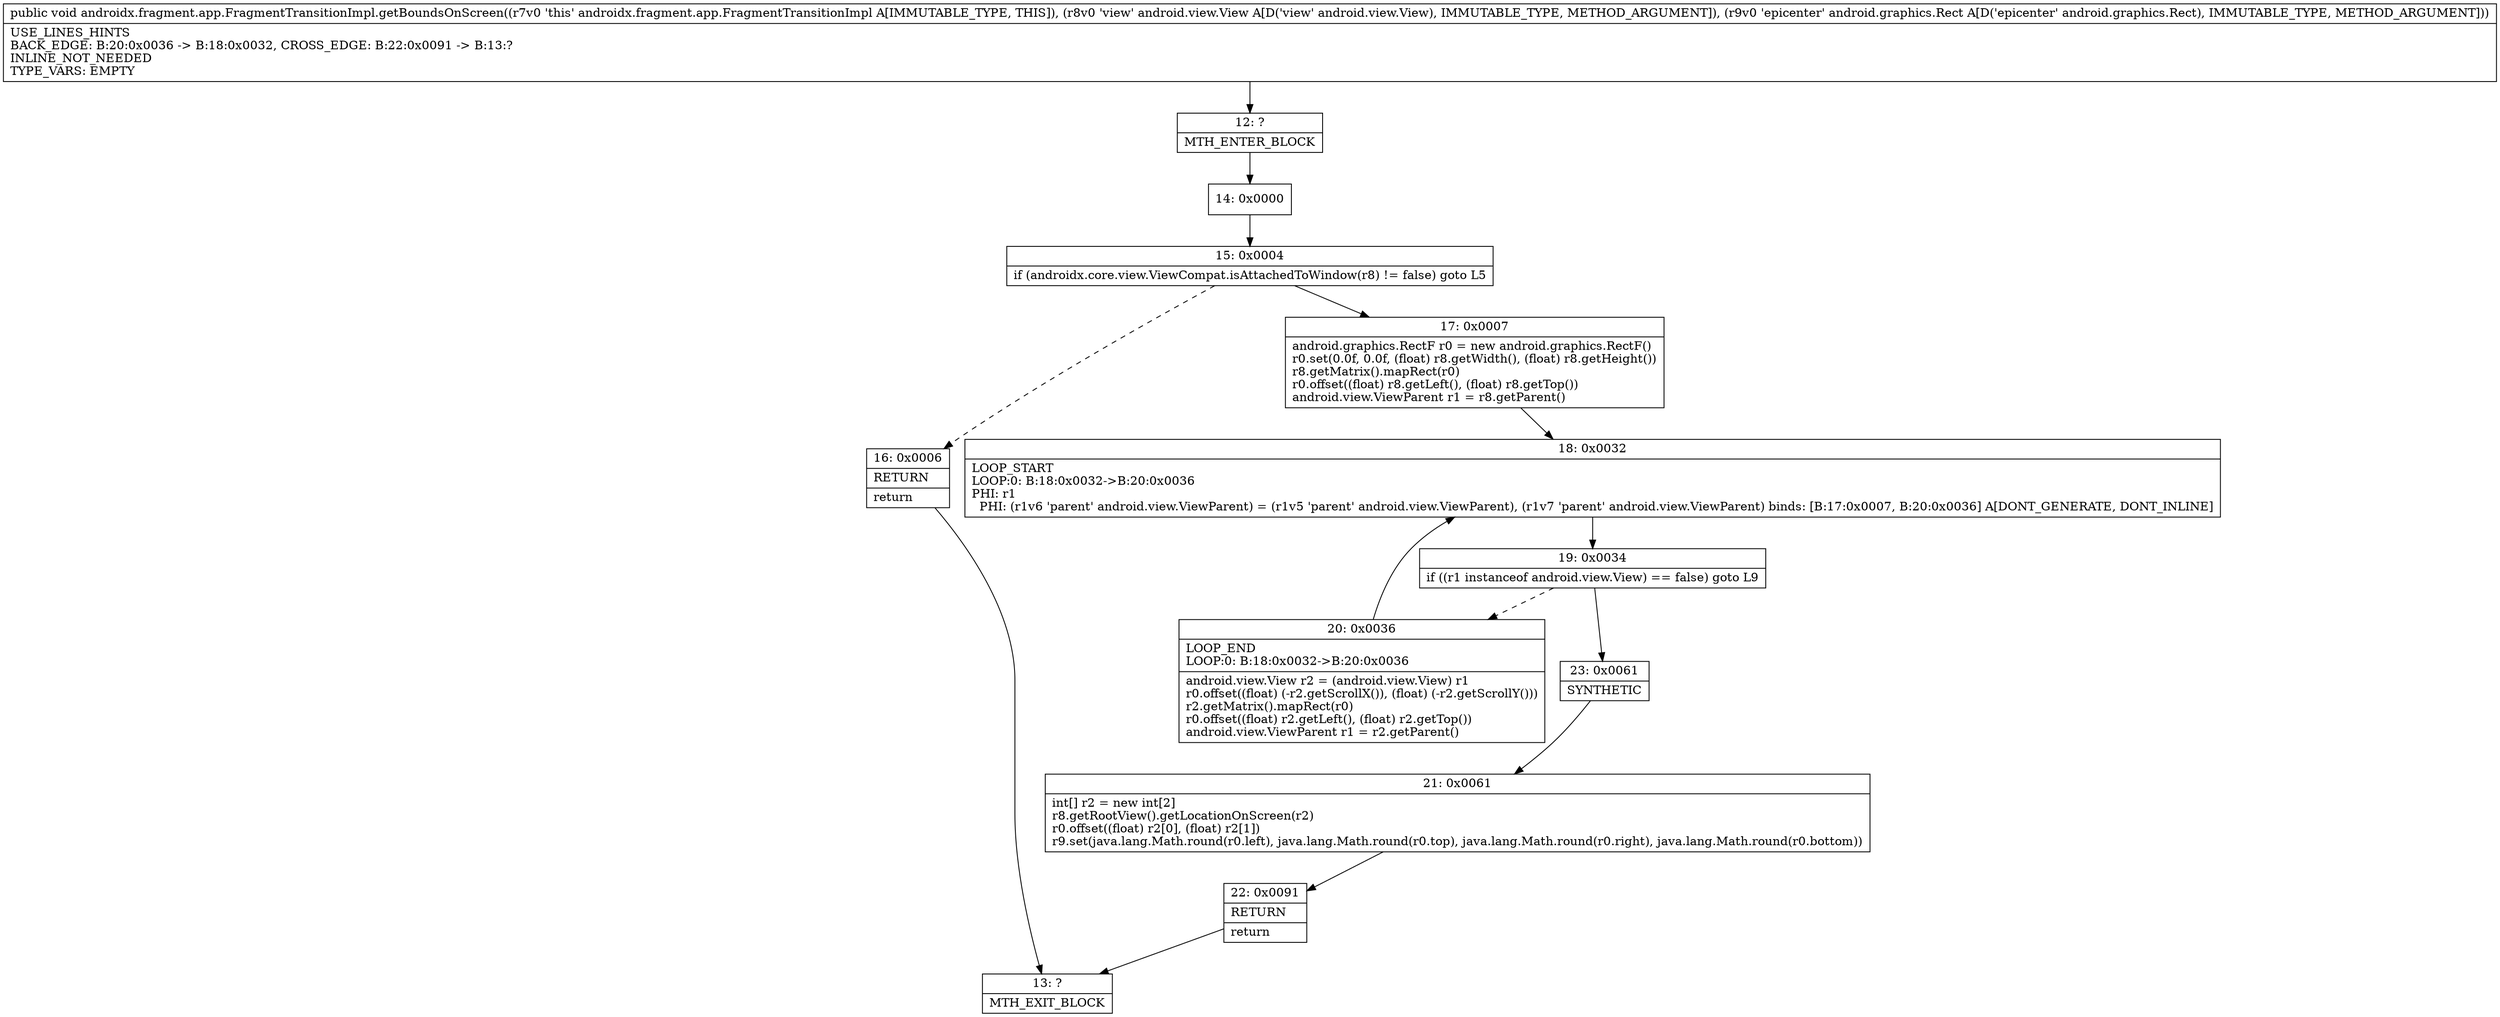digraph "CFG forandroidx.fragment.app.FragmentTransitionImpl.getBoundsOnScreen(Landroid\/view\/View;Landroid\/graphics\/Rect;)V" {
Node_12 [shape=record,label="{12\:\ ?|MTH_ENTER_BLOCK\l}"];
Node_14 [shape=record,label="{14\:\ 0x0000}"];
Node_15 [shape=record,label="{15\:\ 0x0004|if (androidx.core.view.ViewCompat.isAttachedToWindow(r8) != false) goto L5\l}"];
Node_16 [shape=record,label="{16\:\ 0x0006|RETURN\l|return\l}"];
Node_13 [shape=record,label="{13\:\ ?|MTH_EXIT_BLOCK\l}"];
Node_17 [shape=record,label="{17\:\ 0x0007|android.graphics.RectF r0 = new android.graphics.RectF()\lr0.set(0.0f, 0.0f, (float) r8.getWidth(), (float) r8.getHeight())\lr8.getMatrix().mapRect(r0)\lr0.offset((float) r8.getLeft(), (float) r8.getTop())\landroid.view.ViewParent r1 = r8.getParent()\l}"];
Node_18 [shape=record,label="{18\:\ 0x0032|LOOP_START\lLOOP:0: B:18:0x0032\-\>B:20:0x0036\lPHI: r1 \l  PHI: (r1v6 'parent' android.view.ViewParent) = (r1v5 'parent' android.view.ViewParent), (r1v7 'parent' android.view.ViewParent) binds: [B:17:0x0007, B:20:0x0036] A[DONT_GENERATE, DONT_INLINE]\l}"];
Node_19 [shape=record,label="{19\:\ 0x0034|if ((r1 instanceof android.view.View) == false) goto L9\l}"];
Node_20 [shape=record,label="{20\:\ 0x0036|LOOP_END\lLOOP:0: B:18:0x0032\-\>B:20:0x0036\l|android.view.View r2 = (android.view.View) r1\lr0.offset((float) (\-r2.getScrollX()), (float) (\-r2.getScrollY()))\lr2.getMatrix().mapRect(r0)\lr0.offset((float) r2.getLeft(), (float) r2.getTop())\landroid.view.ViewParent r1 = r2.getParent()\l}"];
Node_23 [shape=record,label="{23\:\ 0x0061|SYNTHETIC\l}"];
Node_21 [shape=record,label="{21\:\ 0x0061|int[] r2 = new int[2]\lr8.getRootView().getLocationOnScreen(r2)\lr0.offset((float) r2[0], (float) r2[1])\lr9.set(java.lang.Math.round(r0.left), java.lang.Math.round(r0.top), java.lang.Math.round(r0.right), java.lang.Math.round(r0.bottom))\l}"];
Node_22 [shape=record,label="{22\:\ 0x0091|RETURN\l|return\l}"];
MethodNode[shape=record,label="{public void androidx.fragment.app.FragmentTransitionImpl.getBoundsOnScreen((r7v0 'this' androidx.fragment.app.FragmentTransitionImpl A[IMMUTABLE_TYPE, THIS]), (r8v0 'view' android.view.View A[D('view' android.view.View), IMMUTABLE_TYPE, METHOD_ARGUMENT]), (r9v0 'epicenter' android.graphics.Rect A[D('epicenter' android.graphics.Rect), IMMUTABLE_TYPE, METHOD_ARGUMENT]))  | USE_LINES_HINTS\lBACK_EDGE: B:20:0x0036 \-\> B:18:0x0032, CROSS_EDGE: B:22:0x0091 \-\> B:13:?\lINLINE_NOT_NEEDED\lTYPE_VARS: EMPTY\l}"];
MethodNode -> Node_12;Node_12 -> Node_14;
Node_14 -> Node_15;
Node_15 -> Node_16[style=dashed];
Node_15 -> Node_17;
Node_16 -> Node_13;
Node_17 -> Node_18;
Node_18 -> Node_19;
Node_19 -> Node_20[style=dashed];
Node_19 -> Node_23;
Node_20 -> Node_18;
Node_23 -> Node_21;
Node_21 -> Node_22;
Node_22 -> Node_13;
}

